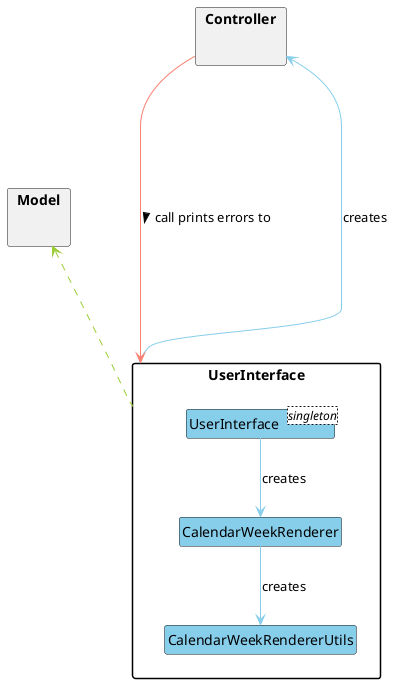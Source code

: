 @startuml
skinparam Shadowing false
skinparam MinClassWidth 120
skinparam classBackgroundColor #SkyBlue
skinparam packageStyle rectangle
hide circle
hide members

package UserInterface {
    class UserInterface <singleton>
    class CalendarWeekRenderer
    class CalendarWeekRendererUtils

    UserInterface -[#SkyBlue]-> CalendarWeekRenderer : creates
    CalendarWeekRenderer -[#SkyBlue][dotted]-> CalendarWeekRendererUtils : creates
}

package Model {

}

package Controller {

}

Model <..[#YellowGreen]. UserInterface
UserInterface -[#SkyBlue]--> Controller :creates
Controller -[#Salmon]----> UserInterface :call prints errors to >

@enduml
